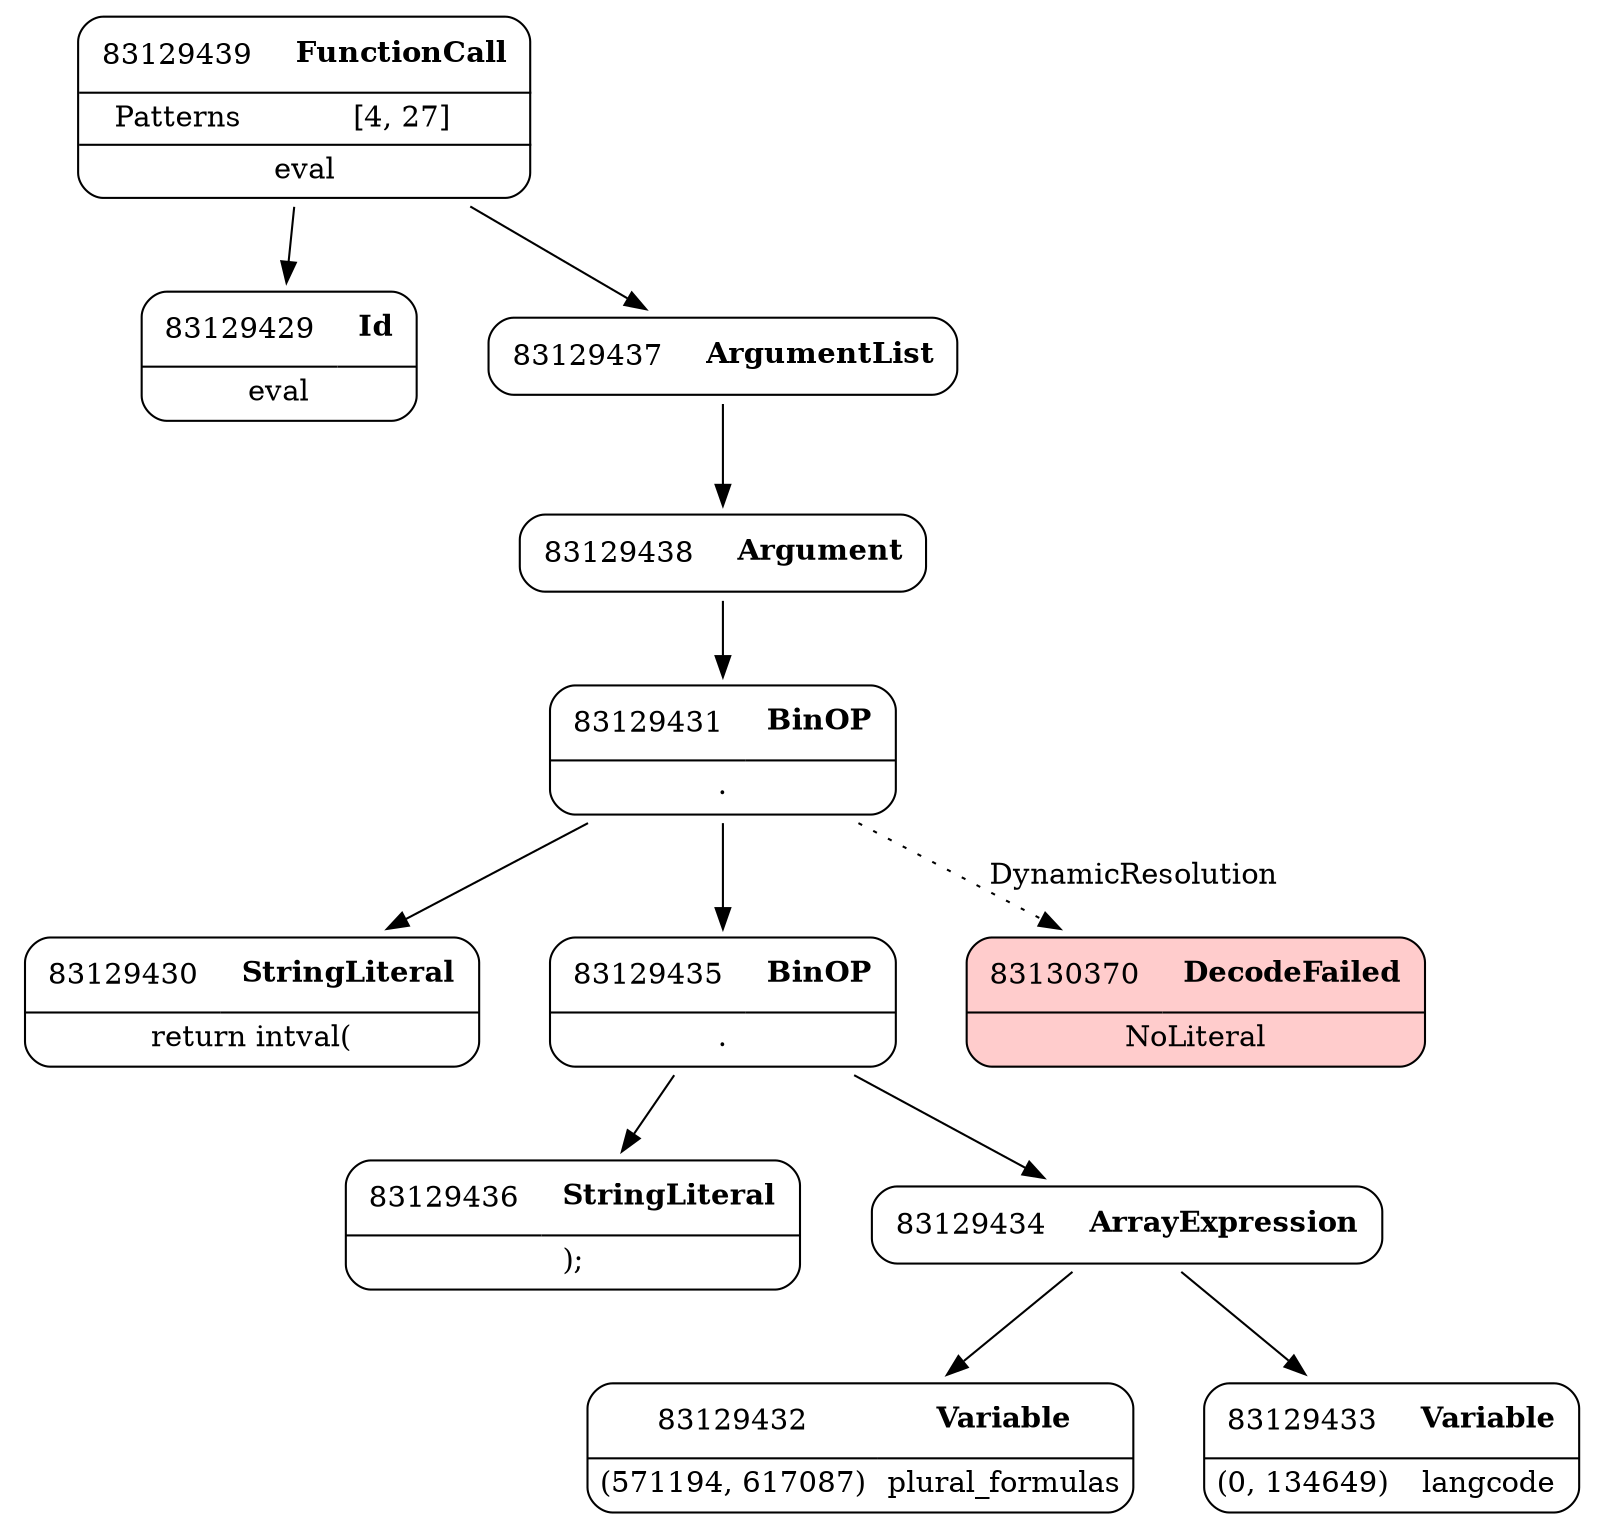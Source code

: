 digraph ast {
node [shape=none];
83129429 [label=<<TABLE border='1' cellspacing='0' cellpadding='10' style='rounded' ><TR><TD border='0'>83129429</TD><TD border='0'><B>Id</B></TD></TR><HR/><TR><TD border='0' cellpadding='5' colspan='2'>eval</TD></TR></TABLE>>];
83129430 [label=<<TABLE border='1' cellspacing='0' cellpadding='10' style='rounded' ><TR><TD border='0'>83129430</TD><TD border='0'><B>StringLiteral</B></TD></TR><HR/><TR><TD border='0' cellpadding='5' colspan='2'>return intval(</TD></TR></TABLE>>];
83129431 [label=<<TABLE border='1' cellspacing='0' cellpadding='10' style='rounded' ><TR><TD border='0'>83129431</TD><TD border='0'><B>BinOP</B></TD></TR><HR/><TR><TD border='0' cellpadding='5' colspan='2'>.</TD></TR></TABLE>>];
83129431 -> 83129430 [weight=2];
83129431 -> 83129435 [weight=2];
83129431 -> 83130370 [style=dotted,label=DynamicResolution];
83130370 [label=<<TABLE border='1' cellspacing='0' cellpadding='10' style='rounded' bgcolor='#FFCCCC' ><TR><TD border='0'>83130370</TD><TD border='0'><B>DecodeFailed</B></TD></TR><HR/><TR><TD border='0' cellpadding='5' colspan='2'>NoLiteral</TD></TR></TABLE>>];
83129436 [label=<<TABLE border='1' cellspacing='0' cellpadding='10' style='rounded' ><TR><TD border='0'>83129436</TD><TD border='0'><B>StringLiteral</B></TD></TR><HR/><TR><TD border='0' cellpadding='5' colspan='2'>);</TD></TR></TABLE>>];
83129437 [label=<<TABLE border='1' cellspacing='0' cellpadding='10' style='rounded' ><TR><TD border='0'>83129437</TD><TD border='0'><B>ArgumentList</B></TD></TR></TABLE>>];
83129437 -> 83129438 [weight=2];
83129438 [label=<<TABLE border='1' cellspacing='0' cellpadding='10' style='rounded' ><TR><TD border='0'>83129438</TD><TD border='0'><B>Argument</B></TD></TR></TABLE>>];
83129438 -> 83129431 [weight=2];
83129439 [label=<<TABLE border='1' cellspacing='0' cellpadding='10' style='rounded' ><TR><TD border='0'>83129439</TD><TD border='0'><B>FunctionCall</B></TD></TR><HR/><TR><TD border='0' cellpadding='5'>Patterns</TD><TD border='0' cellpadding='5'>[4, 27]</TD></TR><HR/><TR><TD border='0' cellpadding='5' colspan='2'>eval</TD></TR></TABLE>>];
83129439 -> 83129429 [weight=2];
83129439 -> 83129437 [weight=2];
83129432 [label=<<TABLE border='1' cellspacing='0' cellpadding='10' style='rounded' ><TR><TD border='0'>83129432</TD><TD border='0'><B>Variable</B></TD></TR><HR/><TR><TD border='0' cellpadding='5'>(571194, 617087)</TD><TD border='0' cellpadding='5'>plural_formulas</TD></TR></TABLE>>];
83129433 [label=<<TABLE border='1' cellspacing='0' cellpadding='10' style='rounded' ><TR><TD border='0'>83129433</TD><TD border='0'><B>Variable</B></TD></TR><HR/><TR><TD border='0' cellpadding='5'>(0, 134649)</TD><TD border='0' cellpadding='5'>langcode</TD></TR></TABLE>>];
83129434 [label=<<TABLE border='1' cellspacing='0' cellpadding='10' style='rounded' ><TR><TD border='0'>83129434</TD><TD border='0'><B>ArrayExpression</B></TD></TR></TABLE>>];
83129434 -> 83129432 [weight=2];
83129434 -> 83129433 [weight=2];
83129435 [label=<<TABLE border='1' cellspacing='0' cellpadding='10' style='rounded' ><TR><TD border='0'>83129435</TD><TD border='0'><B>BinOP</B></TD></TR><HR/><TR><TD border='0' cellpadding='5' colspan='2'>.</TD></TR></TABLE>>];
83129435 -> 83129434 [weight=2];
83129435 -> 83129436 [weight=2];
}

